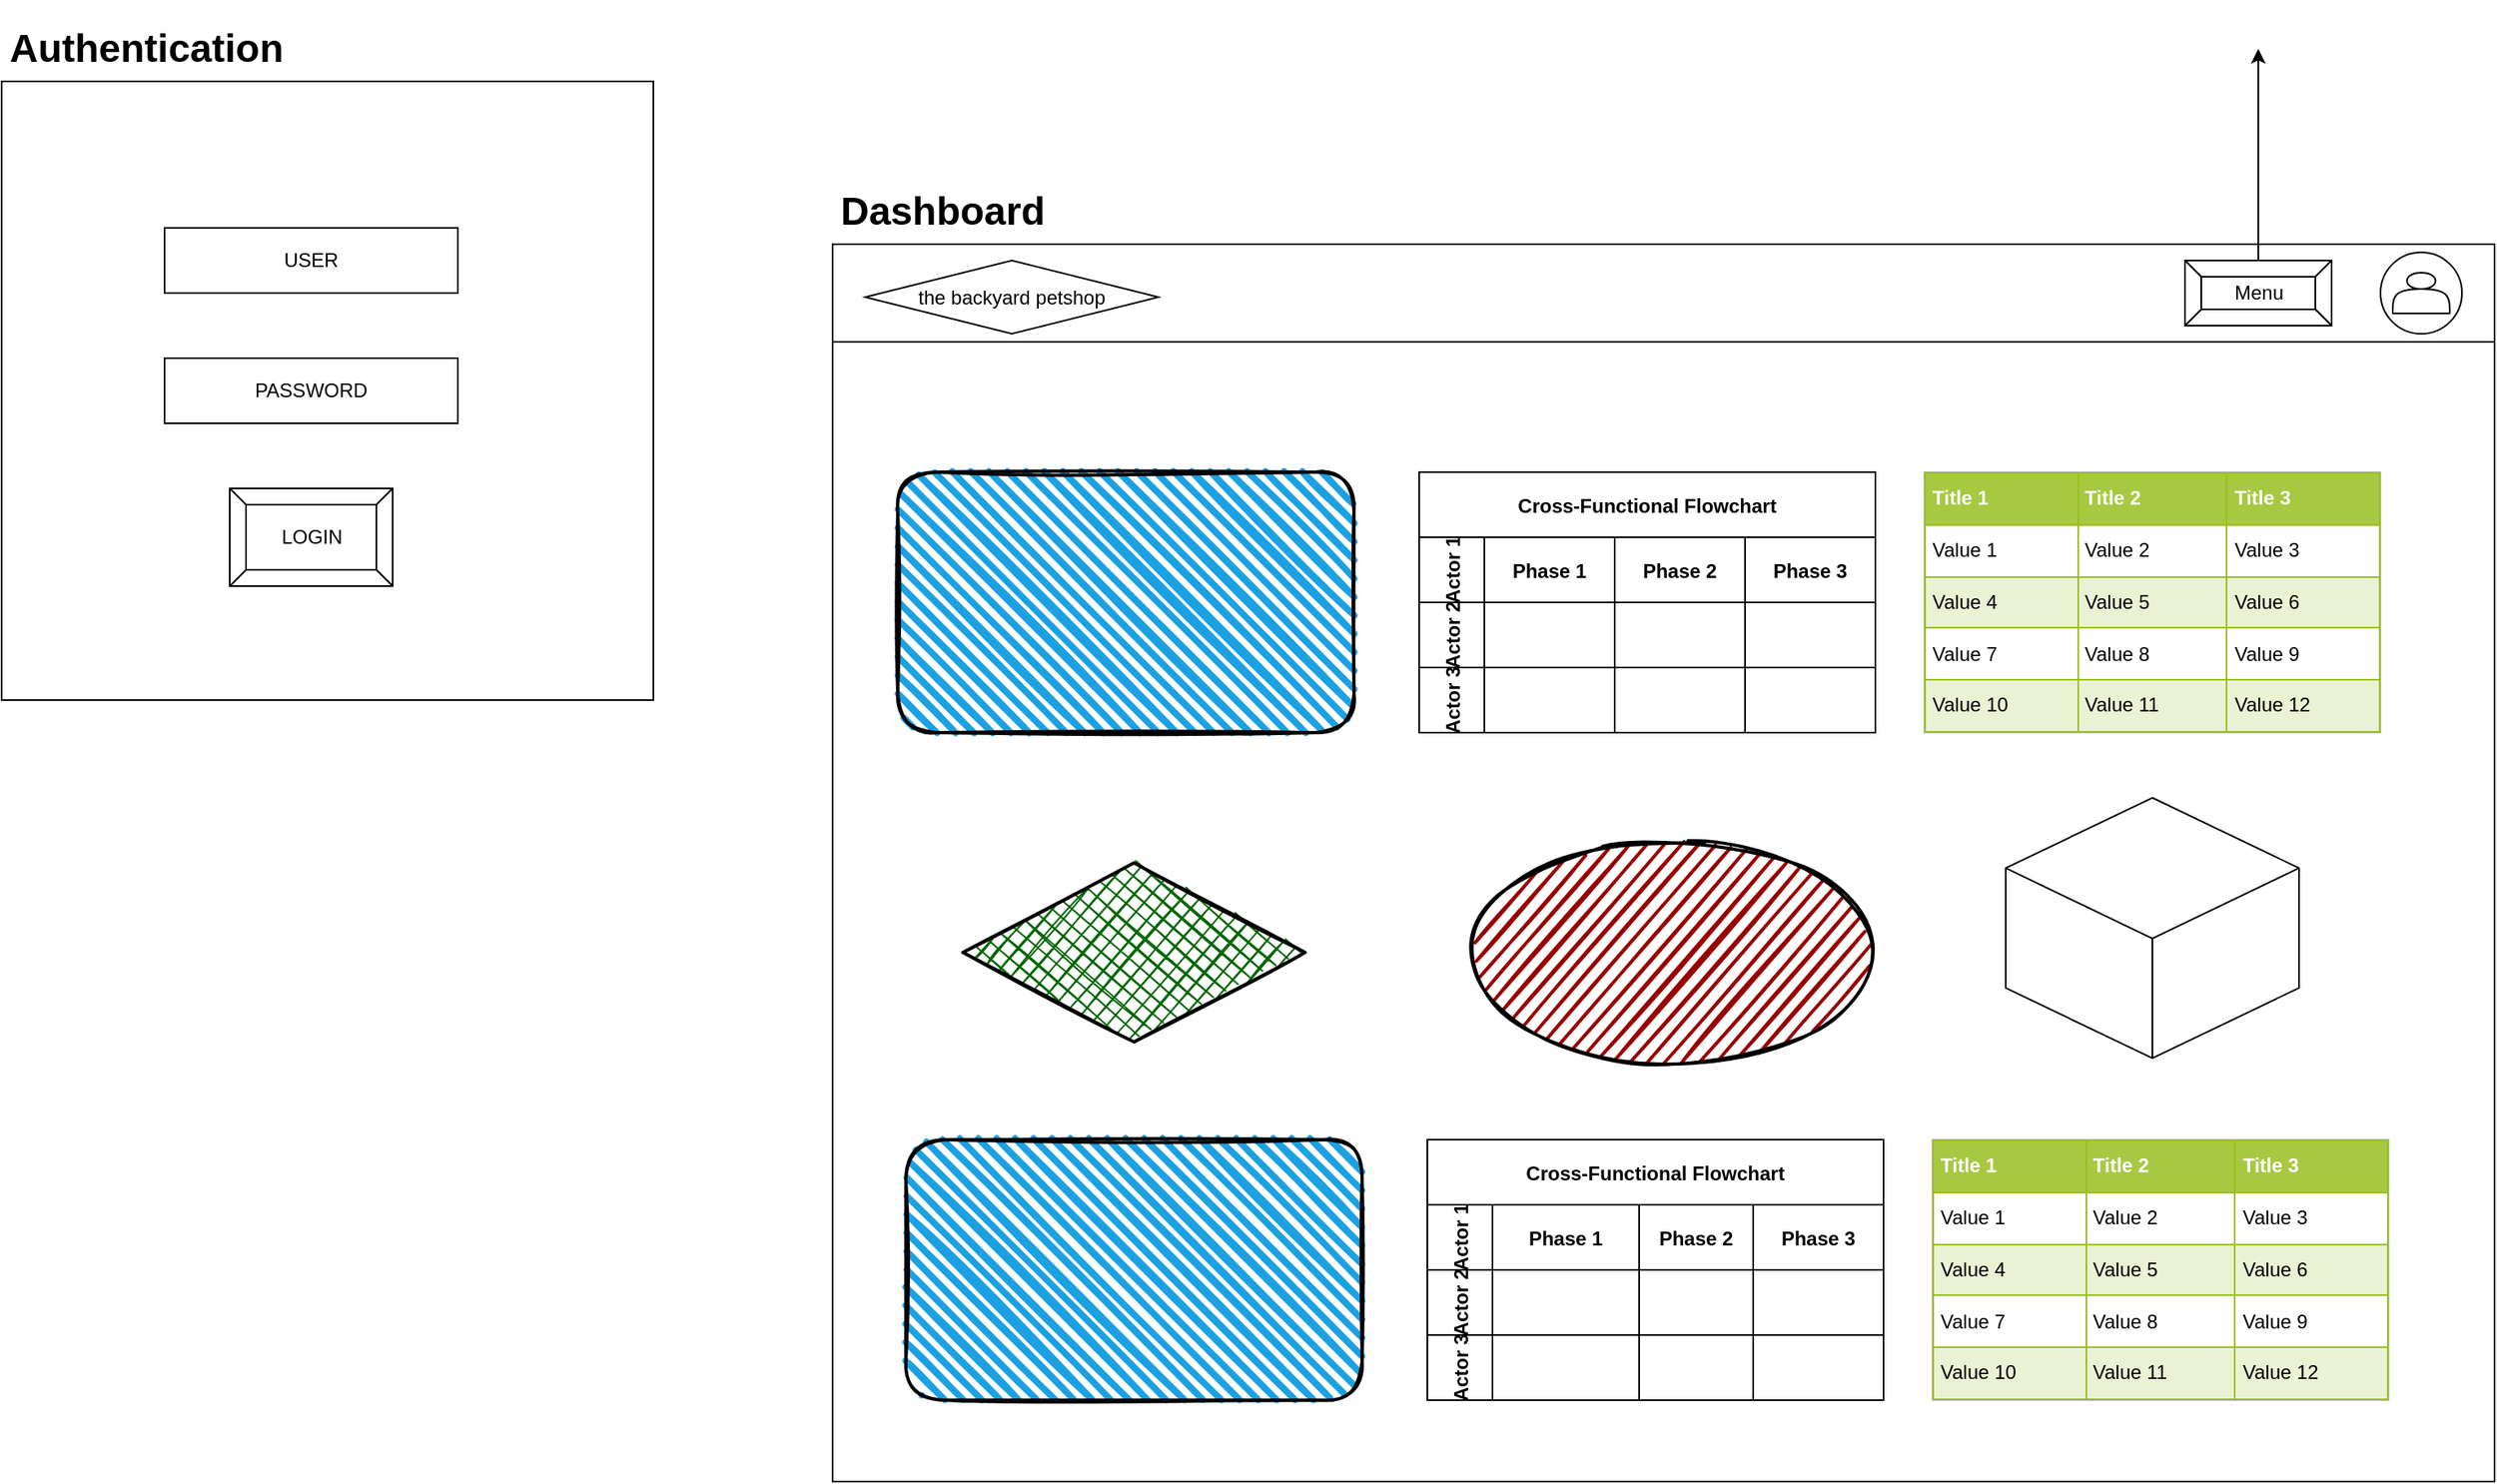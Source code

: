 <mxfile version="20.1.1" type="github">
  <diagram id="YnqQtK5fT6dAKDrcnCmn" name="Page-1">
    <mxGraphModel dx="1258" dy="690" grid="1" gridSize="10" guides="1" tooltips="1" connect="1" arrows="1" fold="1" page="1" pageScale="1" pageWidth="850" pageHeight="1100" math="0" shadow="0">
      <root>
        <mxCell id="0" />
        <mxCell id="1" parent="0" />
        <mxCell id="ifVMXw7Uef_25uuYWxH6-1" value="" style="rounded=0;whiteSpace=wrap;html=1;" vertex="1" parent="1">
          <mxGeometry x="60" y="60" width="400" height="380" as="geometry" />
        </mxCell>
        <mxCell id="ifVMXw7Uef_25uuYWxH6-3" value="" style="verticalLabelPosition=bottom;verticalAlign=top;html=1;shape=mxgraph.basic.rect;fillColor2=none;strokeWidth=1;size=20;indent=5;" vertex="1" parent="1">
          <mxGeometry x="160" y="150" width="180" height="40" as="geometry" />
        </mxCell>
        <mxCell id="ifVMXw7Uef_25uuYWxH6-4" value="USER" style="text;html=1;strokeColor=none;fillColor=none;align=center;verticalAlign=middle;whiteSpace=wrap;rounded=0;" vertex="1" parent="1">
          <mxGeometry x="160" y="160" width="180" height="20" as="geometry" />
        </mxCell>
        <mxCell id="ifVMXw7Uef_25uuYWxH6-7" value="" style="verticalLabelPosition=bottom;verticalAlign=top;html=1;shape=mxgraph.basic.rect;fillColor2=none;strokeWidth=1;size=20;indent=5;" vertex="1" parent="1">
          <mxGeometry x="160" y="230" width="180" height="40" as="geometry" />
        </mxCell>
        <mxCell id="ifVMXw7Uef_25uuYWxH6-8" value="PASSWORD" style="text;html=1;strokeColor=none;fillColor=none;align=center;verticalAlign=middle;whiteSpace=wrap;rounded=0;" vertex="1" parent="1">
          <mxGeometry x="160" y="240" width="180" height="20" as="geometry" />
        </mxCell>
        <mxCell id="ifVMXw7Uef_25uuYWxH6-10" value="LOGIN" style="labelPosition=center;verticalLabelPosition=middle;align=center;html=1;shape=mxgraph.basic.button;dx=10;" vertex="1" parent="1">
          <mxGeometry x="200" y="310" width="100" height="60" as="geometry" />
        </mxCell>
        <mxCell id="ifVMXw7Uef_25uuYWxH6-11" value="&lt;h1&gt;Authentication&lt;/h1&gt;" style="text;html=1;strokeColor=none;fillColor=none;spacing=5;spacingTop=-20;whiteSpace=wrap;overflow=hidden;rounded=0;" vertex="1" parent="1">
          <mxGeometry x="60" y="20" width="190" height="40" as="geometry" />
        </mxCell>
        <mxCell id="ifVMXw7Uef_25uuYWxH6-13" value="" style="rounded=0;whiteSpace=wrap;html=1;" vertex="1" parent="1">
          <mxGeometry x="570" y="160" width="1020" height="760" as="geometry" />
        </mxCell>
        <mxCell id="ifVMXw7Uef_25uuYWxH6-14" value="" style="rounded=0;whiteSpace=wrap;html=1;" vertex="1" parent="1">
          <mxGeometry x="570" y="160" width="1020" height="60" as="geometry" />
        </mxCell>
        <mxCell id="ifVMXw7Uef_25uuYWxH6-15" value="" style="ellipse;whiteSpace=wrap;html=1;aspect=fixed;" vertex="1" parent="1">
          <mxGeometry x="1520" y="165" width="50" height="50" as="geometry" />
        </mxCell>
        <mxCell id="ifVMXw7Uef_25uuYWxH6-16" value="" style="shape=actor;whiteSpace=wrap;html=1;" vertex="1" parent="1">
          <mxGeometry x="1527.5" y="177.5" width="35" height="25" as="geometry" />
        </mxCell>
        <mxCell id="ifVMXw7Uef_25uuYWxH6-18" style="edgeStyle=orthogonalEdgeStyle;rounded=0;orthogonalLoop=1;jettySize=auto;html=1;" edge="1" parent="1" source="ifVMXw7Uef_25uuYWxH6-17">
          <mxGeometry relative="1" as="geometry">
            <mxPoint x="1445" y="40" as="targetPoint" />
          </mxGeometry>
        </mxCell>
        <mxCell id="ifVMXw7Uef_25uuYWxH6-17" value="Menu" style="labelPosition=center;verticalLabelPosition=middle;align=center;html=1;shape=mxgraph.basic.button;dx=10;" vertex="1" parent="1">
          <mxGeometry x="1400" y="170" width="90" height="40" as="geometry" />
        </mxCell>
        <mxCell id="ifVMXw7Uef_25uuYWxH6-19" value="&lt;h1&gt;Dashboard&lt;/h1&gt;" style="text;html=1;strokeColor=none;fillColor=none;spacing=5;spacingTop=-20;whiteSpace=wrap;overflow=hidden;rounded=0;" vertex="1" parent="1">
          <mxGeometry x="570" y="120" width="190" height="40" as="geometry" />
        </mxCell>
        <mxCell id="ifVMXw7Uef_25uuYWxH6-20" value="&lt;table border=&quot;1&quot; width=&quot;100%&quot; height=&quot;100%&quot; cellpadding=&quot;4&quot; style=&quot;width:100%;height:100%;border-collapse:collapse;&quot;&gt;&lt;tr style=&quot;background-color:#A7C942;color:#ffffff;border:1px solid #98bf21;&quot;&gt;&lt;th align=&quot;left&quot;&gt;Title 1&lt;/th&gt;&lt;th align=&quot;left&quot;&gt;Title 2&lt;/th&gt;&lt;th align=&quot;left&quot;&gt;Title 3&lt;/th&gt;&lt;/tr&gt;&lt;tr style=&quot;border:1px solid #98bf21;&quot;&gt;&lt;td&gt;Value 1&lt;/td&gt;&lt;td&gt;Value 2&lt;/td&gt;&lt;td&gt;Value 3&lt;/td&gt;&lt;/tr&gt;&lt;tr style=&quot;background-color:#EAF2D3;border:1px solid #98bf21;&quot;&gt;&lt;td&gt;Value 4&lt;/td&gt;&lt;td&gt;Value 5&lt;/td&gt;&lt;td&gt;Value 6&lt;/td&gt;&lt;/tr&gt;&lt;tr style=&quot;border:1px solid #98bf21;&quot;&gt;&lt;td&gt;Value 7&lt;/td&gt;&lt;td&gt;Value 8&lt;/td&gt;&lt;td&gt;Value 9&lt;/td&gt;&lt;/tr&gt;&lt;tr style=&quot;background-color:#EAF2D3;border:1px solid #98bf21;&quot;&gt;&lt;td&gt;Value 10&lt;/td&gt;&lt;td&gt;Value 11&lt;/td&gt;&lt;td&gt;Value 12&lt;/td&gt;&lt;/tr&gt;&lt;/table&gt;" style="text;html=1;strokeColor=#c0c0c0;fillColor=#ffffff;overflow=fill;rounded=0;" vertex="1" parent="1">
          <mxGeometry x="1240" y="300" width="280" height="160" as="geometry" />
        </mxCell>
        <mxCell id="ifVMXw7Uef_25uuYWxH6-21" value="Cross-Functional Flowchart" style="shape=table;childLayout=tableLayout;startSize=40;collapsible=0;recursiveResize=0;expand=0;fontStyle=1;" vertex="1" parent="1">
          <mxGeometry x="930" y="300" width="280" height="160" as="geometry" />
        </mxCell>
        <mxCell id="ifVMXw7Uef_25uuYWxH6-22" value="Actor 1" style="shape=tableRow;horizontal=0;startSize=40;swimlaneHead=0;swimlaneBody=0;top=0;left=0;bottom=0;right=0;dropTarget=0;fillColor=none;collapsible=0;recursiveResize=0;expand=0;fontStyle=1;" vertex="1" parent="ifVMXw7Uef_25uuYWxH6-21">
          <mxGeometry y="40" width="280" height="40" as="geometry" />
        </mxCell>
        <mxCell id="ifVMXw7Uef_25uuYWxH6-23" value="Phase 1" style="swimlane;swimlaneHead=0;swimlaneBody=0;fontStyle=0;connectable=0;fillColor=none;startSize=40;collapsible=0;recursiveResize=0;expand=0;fontStyle=1;" vertex="1" parent="ifVMXw7Uef_25uuYWxH6-22">
          <mxGeometry x="40" width="80" height="40" as="geometry">
            <mxRectangle width="80" height="40" as="alternateBounds" />
          </mxGeometry>
        </mxCell>
        <mxCell id="ifVMXw7Uef_25uuYWxH6-24" value="Phase 2" style="swimlane;swimlaneHead=0;swimlaneBody=0;fontStyle=0;connectable=0;fillColor=none;startSize=40;collapsible=0;recursiveResize=0;expand=0;fontStyle=1;" vertex="1" parent="ifVMXw7Uef_25uuYWxH6-22">
          <mxGeometry x="120" width="80" height="40" as="geometry">
            <mxRectangle width="80" height="40" as="alternateBounds" />
          </mxGeometry>
        </mxCell>
        <mxCell id="ifVMXw7Uef_25uuYWxH6-25" value="Phase 3" style="swimlane;swimlaneHead=0;swimlaneBody=0;fontStyle=0;connectable=0;fillColor=none;startSize=40;collapsible=0;recursiveResize=0;expand=0;fontStyle=1;" vertex="1" parent="ifVMXw7Uef_25uuYWxH6-22">
          <mxGeometry x="200" width="80" height="40" as="geometry">
            <mxRectangle width="80" height="40" as="alternateBounds" />
          </mxGeometry>
        </mxCell>
        <mxCell id="ifVMXw7Uef_25uuYWxH6-26" value="Actor 2" style="shape=tableRow;horizontal=0;startSize=40;swimlaneHead=0;swimlaneBody=0;top=0;left=0;bottom=0;right=0;dropTarget=0;fillColor=none;collapsible=0;recursiveResize=0;expand=0;fontStyle=1;" vertex="1" parent="ifVMXw7Uef_25uuYWxH6-21">
          <mxGeometry y="80" width="280" height="40" as="geometry" />
        </mxCell>
        <mxCell id="ifVMXw7Uef_25uuYWxH6-27" value="" style="swimlane;swimlaneHead=0;swimlaneBody=0;fontStyle=0;connectable=0;fillColor=none;startSize=0;collapsible=0;recursiveResize=0;expand=0;fontStyle=1;" vertex="1" parent="ifVMXw7Uef_25uuYWxH6-26">
          <mxGeometry x="40" width="80" height="40" as="geometry">
            <mxRectangle width="80" height="40" as="alternateBounds" />
          </mxGeometry>
        </mxCell>
        <mxCell id="ifVMXw7Uef_25uuYWxH6-28" value="" style="swimlane;swimlaneHead=0;swimlaneBody=0;fontStyle=0;connectable=0;fillColor=none;startSize=0;collapsible=0;recursiveResize=0;expand=0;fontStyle=1;" vertex="1" parent="ifVMXw7Uef_25uuYWxH6-26">
          <mxGeometry x="120" width="80" height="40" as="geometry">
            <mxRectangle width="80" height="40" as="alternateBounds" />
          </mxGeometry>
        </mxCell>
        <mxCell id="ifVMXw7Uef_25uuYWxH6-29" value="" style="swimlane;swimlaneHead=0;swimlaneBody=0;fontStyle=0;connectable=0;fillColor=none;startSize=0;collapsible=0;recursiveResize=0;expand=0;fontStyle=1;" vertex="1" parent="ifVMXw7Uef_25uuYWxH6-26">
          <mxGeometry x="200" width="80" height="40" as="geometry">
            <mxRectangle width="80" height="40" as="alternateBounds" />
          </mxGeometry>
        </mxCell>
        <mxCell id="ifVMXw7Uef_25uuYWxH6-30" value="Actor 3" style="shape=tableRow;horizontal=0;startSize=40;swimlaneHead=0;swimlaneBody=0;top=0;left=0;bottom=0;right=0;dropTarget=0;fillColor=none;collapsible=0;recursiveResize=0;expand=0;fontStyle=1;" vertex="1" parent="ifVMXw7Uef_25uuYWxH6-21">
          <mxGeometry y="120" width="280" height="40" as="geometry" />
        </mxCell>
        <mxCell id="ifVMXw7Uef_25uuYWxH6-31" value="" style="swimlane;swimlaneHead=0;swimlaneBody=0;fontStyle=0;connectable=0;fillColor=none;startSize=0;collapsible=0;recursiveResize=0;expand=0;fontStyle=1;" vertex="1" parent="ifVMXw7Uef_25uuYWxH6-30">
          <mxGeometry x="40" width="80" height="40" as="geometry">
            <mxRectangle width="80" height="40" as="alternateBounds" />
          </mxGeometry>
        </mxCell>
        <mxCell id="ifVMXw7Uef_25uuYWxH6-32" value="" style="swimlane;swimlaneHead=0;swimlaneBody=0;fontStyle=0;connectable=0;fillColor=none;startSize=0;collapsible=0;recursiveResize=0;expand=0;fontStyle=1;" vertex="1" parent="ifVMXw7Uef_25uuYWxH6-30">
          <mxGeometry x="120" width="80" height="40" as="geometry">
            <mxRectangle width="80" height="40" as="alternateBounds" />
          </mxGeometry>
        </mxCell>
        <mxCell id="ifVMXw7Uef_25uuYWxH6-33" value="" style="swimlane;swimlaneHead=0;swimlaneBody=0;fontStyle=0;connectable=0;fillColor=none;startSize=0;collapsible=0;recursiveResize=0;expand=0;fontStyle=1;" vertex="1" parent="ifVMXw7Uef_25uuYWxH6-30">
          <mxGeometry x="200" width="80" height="40" as="geometry">
            <mxRectangle width="80" height="40" as="alternateBounds" />
          </mxGeometry>
        </mxCell>
        <mxCell id="ifVMXw7Uef_25uuYWxH6-34" value="" style="rounded=1;whiteSpace=wrap;html=1;strokeWidth=2;fillWeight=4;hachureGap=8;hachureAngle=45;fillColor=#1ba1e2;sketch=1;" vertex="1" parent="1">
          <mxGeometry x="610" y="300" width="280" height="160" as="geometry" />
        </mxCell>
        <mxCell id="ifVMXw7Uef_25uuYWxH6-35" value="" style="rounded=1;whiteSpace=wrap;html=1;strokeWidth=2;fillWeight=4;hachureGap=8;hachureAngle=45;fillColor=#1ba1e2;sketch=1;" vertex="1" parent="1">
          <mxGeometry x="615" y="710" width="280" height="160" as="geometry" />
        </mxCell>
        <mxCell id="ifVMXw7Uef_25uuYWxH6-36" value="Cross-Functional Flowchart" style="shape=table;childLayout=tableLayout;startSize=40;collapsible=0;recursiveResize=0;expand=0;fontStyle=1;" vertex="1" parent="1">
          <mxGeometry x="935" y="710" width="280" height="160" as="geometry" />
        </mxCell>
        <mxCell id="ifVMXw7Uef_25uuYWxH6-37" value="Actor 1" style="shape=tableRow;horizontal=0;startSize=40;swimlaneHead=0;swimlaneBody=0;top=0;left=0;bottom=0;right=0;dropTarget=0;fillColor=none;collapsible=0;recursiveResize=0;expand=0;fontStyle=1;" vertex="1" parent="ifVMXw7Uef_25uuYWxH6-36">
          <mxGeometry y="40" width="280" height="40" as="geometry" />
        </mxCell>
        <mxCell id="ifVMXw7Uef_25uuYWxH6-38" value="Phase 1" style="swimlane;swimlaneHead=0;swimlaneBody=0;fontStyle=0;connectable=0;fillColor=none;startSize=40;collapsible=0;recursiveResize=0;expand=0;fontStyle=1;" vertex="1" parent="ifVMXw7Uef_25uuYWxH6-37">
          <mxGeometry x="40" width="90" height="40" as="geometry">
            <mxRectangle width="90" height="40" as="alternateBounds" />
          </mxGeometry>
        </mxCell>
        <mxCell id="ifVMXw7Uef_25uuYWxH6-39" value="Phase 2" style="swimlane;swimlaneHead=0;swimlaneBody=0;fontStyle=0;connectable=0;fillColor=none;startSize=40;collapsible=0;recursiveResize=0;expand=0;fontStyle=1;" vertex="1" parent="ifVMXw7Uef_25uuYWxH6-37">
          <mxGeometry x="130" width="70" height="40" as="geometry">
            <mxRectangle width="70" height="40" as="alternateBounds" />
          </mxGeometry>
        </mxCell>
        <mxCell id="ifVMXw7Uef_25uuYWxH6-40" value="Phase 3" style="swimlane;swimlaneHead=0;swimlaneBody=0;fontStyle=0;connectable=0;fillColor=none;startSize=40;collapsible=0;recursiveResize=0;expand=0;fontStyle=1;" vertex="1" parent="ifVMXw7Uef_25uuYWxH6-37">
          <mxGeometry x="200" width="80" height="40" as="geometry">
            <mxRectangle width="80" height="40" as="alternateBounds" />
          </mxGeometry>
        </mxCell>
        <mxCell id="ifVMXw7Uef_25uuYWxH6-41" value="Actor 2" style="shape=tableRow;horizontal=0;startSize=40;swimlaneHead=0;swimlaneBody=0;top=0;left=0;bottom=0;right=0;dropTarget=0;fillColor=none;collapsible=0;recursiveResize=0;expand=0;fontStyle=1;" vertex="1" parent="ifVMXw7Uef_25uuYWxH6-36">
          <mxGeometry y="80" width="280" height="40" as="geometry" />
        </mxCell>
        <mxCell id="ifVMXw7Uef_25uuYWxH6-42" value="" style="swimlane;swimlaneHead=0;swimlaneBody=0;fontStyle=0;connectable=0;fillColor=none;startSize=0;collapsible=0;recursiveResize=0;expand=0;fontStyle=1;" vertex="1" parent="ifVMXw7Uef_25uuYWxH6-41">
          <mxGeometry x="40" width="90" height="40" as="geometry">
            <mxRectangle width="90" height="40" as="alternateBounds" />
          </mxGeometry>
        </mxCell>
        <mxCell id="ifVMXw7Uef_25uuYWxH6-43" value="" style="swimlane;swimlaneHead=0;swimlaneBody=0;fontStyle=0;connectable=0;fillColor=none;startSize=0;collapsible=0;recursiveResize=0;expand=0;fontStyle=1;" vertex="1" parent="ifVMXw7Uef_25uuYWxH6-41">
          <mxGeometry x="130" width="70" height="40" as="geometry">
            <mxRectangle width="70" height="40" as="alternateBounds" />
          </mxGeometry>
        </mxCell>
        <mxCell id="ifVMXw7Uef_25uuYWxH6-44" value="" style="swimlane;swimlaneHead=0;swimlaneBody=0;fontStyle=0;connectable=0;fillColor=none;startSize=0;collapsible=0;recursiveResize=0;expand=0;fontStyle=1;" vertex="1" parent="ifVMXw7Uef_25uuYWxH6-41">
          <mxGeometry x="200" width="80" height="40" as="geometry">
            <mxRectangle width="80" height="40" as="alternateBounds" />
          </mxGeometry>
        </mxCell>
        <mxCell id="ifVMXw7Uef_25uuYWxH6-45" value="Actor 3" style="shape=tableRow;horizontal=0;startSize=40;swimlaneHead=0;swimlaneBody=0;top=0;left=0;bottom=0;right=0;dropTarget=0;fillColor=none;collapsible=0;recursiveResize=0;expand=0;fontStyle=1;" vertex="1" parent="ifVMXw7Uef_25uuYWxH6-36">
          <mxGeometry y="120" width="280" height="40" as="geometry" />
        </mxCell>
        <mxCell id="ifVMXw7Uef_25uuYWxH6-46" value="" style="swimlane;swimlaneHead=0;swimlaneBody=0;fontStyle=0;connectable=0;fillColor=none;startSize=0;collapsible=0;recursiveResize=0;expand=0;fontStyle=1;" vertex="1" parent="ifVMXw7Uef_25uuYWxH6-45">
          <mxGeometry x="40" width="90" height="40" as="geometry">
            <mxRectangle width="90" height="40" as="alternateBounds" />
          </mxGeometry>
        </mxCell>
        <mxCell id="ifVMXw7Uef_25uuYWxH6-47" value="" style="swimlane;swimlaneHead=0;swimlaneBody=0;fontStyle=0;connectable=0;fillColor=none;startSize=0;collapsible=0;recursiveResize=0;expand=0;fontStyle=1;" vertex="1" parent="ifVMXw7Uef_25uuYWxH6-45">
          <mxGeometry x="130" width="70" height="40" as="geometry">
            <mxRectangle width="70" height="40" as="alternateBounds" />
          </mxGeometry>
        </mxCell>
        <mxCell id="ifVMXw7Uef_25uuYWxH6-48" value="" style="swimlane;swimlaneHead=0;swimlaneBody=0;fontStyle=0;connectable=0;fillColor=none;startSize=0;collapsible=0;recursiveResize=0;expand=0;fontStyle=1;" vertex="1" parent="ifVMXw7Uef_25uuYWxH6-45">
          <mxGeometry x="200" width="80" height="40" as="geometry">
            <mxRectangle width="80" height="40" as="alternateBounds" />
          </mxGeometry>
        </mxCell>
        <mxCell id="ifVMXw7Uef_25uuYWxH6-49" value="&lt;table border=&quot;1&quot; width=&quot;100%&quot; height=&quot;100%&quot; cellpadding=&quot;4&quot; style=&quot;width:100%;height:100%;border-collapse:collapse;&quot;&gt;&lt;tr style=&quot;background-color:#A7C942;color:#ffffff;border:1px solid #98bf21;&quot;&gt;&lt;th align=&quot;left&quot;&gt;Title 1&lt;/th&gt;&lt;th align=&quot;left&quot;&gt;Title 2&lt;/th&gt;&lt;th align=&quot;left&quot;&gt;Title 3&lt;/th&gt;&lt;/tr&gt;&lt;tr style=&quot;border:1px solid #98bf21;&quot;&gt;&lt;td&gt;Value 1&lt;/td&gt;&lt;td&gt;Value 2&lt;/td&gt;&lt;td&gt;Value 3&lt;/td&gt;&lt;/tr&gt;&lt;tr style=&quot;background-color:#EAF2D3;border:1px solid #98bf21;&quot;&gt;&lt;td&gt;Value 4&lt;/td&gt;&lt;td&gt;Value 5&lt;/td&gt;&lt;td&gt;Value 6&lt;/td&gt;&lt;/tr&gt;&lt;tr style=&quot;border:1px solid #98bf21;&quot;&gt;&lt;td&gt;Value 7&lt;/td&gt;&lt;td&gt;Value 8&lt;/td&gt;&lt;td&gt;Value 9&lt;/td&gt;&lt;/tr&gt;&lt;tr style=&quot;background-color:#EAF2D3;border:1px solid #98bf21;&quot;&gt;&lt;td&gt;Value 10&lt;/td&gt;&lt;td&gt;Value 11&lt;/td&gt;&lt;td&gt;Value 12&lt;/td&gt;&lt;/tr&gt;&lt;/table&gt;" style="text;html=1;strokeColor=#c0c0c0;fillColor=#ffffff;overflow=fill;rounded=0;" vertex="1" parent="1">
          <mxGeometry x="1245" y="710" width="280" height="160" as="geometry" />
        </mxCell>
        <mxCell id="ifVMXw7Uef_25uuYWxH6-50" value="" style="rhombus;whiteSpace=wrap;html=1;strokeWidth=2;fillWeight=-1;hachureGap=8;fillStyle=cross-hatch;fillColor=#006600;sketch=1;" vertex="1" parent="1">
          <mxGeometry x="650" y="540" width="210" height="110" as="geometry" />
        </mxCell>
        <mxCell id="ifVMXw7Uef_25uuYWxH6-51" value="" style="ellipse;whiteSpace=wrap;html=1;strokeWidth=2;fillWeight=2;hachureGap=8;fillColor=#990000;fillStyle=dots;sketch=1;" vertex="1" parent="1">
          <mxGeometry x="960" y="525" width="250" height="140" as="geometry" />
        </mxCell>
        <mxCell id="ifVMXw7Uef_25uuYWxH6-52" value="" style="html=1;whiteSpace=wrap;shape=isoCube2;backgroundOutline=1;isoAngle=15;" vertex="1" parent="1">
          <mxGeometry x="1290" y="500" width="180" height="160" as="geometry" />
        </mxCell>
        <mxCell id="ifVMXw7Uef_25uuYWxH6-53" value="the backyard petshop" style="shape=rhombus;perimeter=rhombusPerimeter;whiteSpace=wrap;html=1;align=center;" vertex="1" parent="1">
          <mxGeometry x="590" y="170" width="180" height="45" as="geometry" />
        </mxCell>
      </root>
    </mxGraphModel>
  </diagram>
</mxfile>
